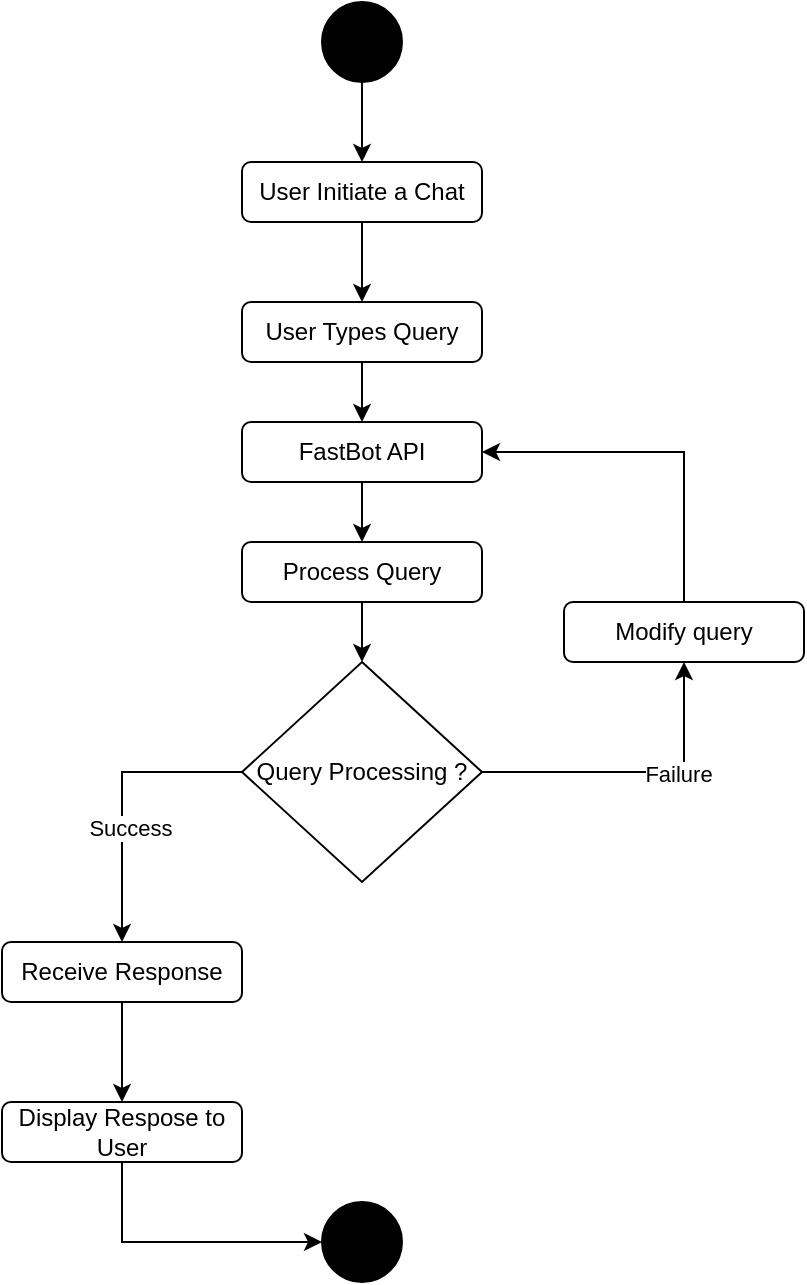 <mxfile version="24.7.12">
  <diagram id="C5RBs43oDa-KdzZeNtuy" name="Page-1">
    <mxGraphModel dx="984" dy="612" grid="1" gridSize="10" guides="1" tooltips="1" connect="1" arrows="1" fold="1" page="1" pageScale="1" pageWidth="827" pageHeight="1169" math="0" shadow="0">
      <root>
        <mxCell id="WIyWlLk6GJQsqaUBKTNV-0" />
        <mxCell id="WIyWlLk6GJQsqaUBKTNV-1" parent="WIyWlLk6GJQsqaUBKTNV-0" />
        <mxCell id="hN1p_wPI-tIlVskCNjmv-0" style="edgeStyle=orthogonalEdgeStyle;rounded=0;orthogonalLoop=1;jettySize=auto;html=1;exitX=0.5;exitY=1;exitDx=0;exitDy=0;entryX=0.5;entryY=0;entryDx=0;entryDy=0;" parent="WIyWlLk6GJQsqaUBKTNV-1" source="hN1p_wPI-tIlVskCNjmv-1" target="hN1p_wPI-tIlVskCNjmv-2" edge="1">
          <mxGeometry relative="1" as="geometry" />
        </mxCell>
        <mxCell id="hN1p_wPI-tIlVskCNjmv-1" value="" style="ellipse;whiteSpace=wrap;html=1;aspect=fixed;fillColor=#000000;" parent="WIyWlLk6GJQsqaUBKTNV-1" vertex="1">
          <mxGeometry x="399" y="40" width="40" height="40" as="geometry" />
        </mxCell>
        <mxCell id="hN1p_wPI-tIlVskCNjmv-19" style="edgeStyle=orthogonalEdgeStyle;rounded=0;orthogonalLoop=1;jettySize=auto;html=1;exitX=0.5;exitY=1;exitDx=0;exitDy=0;entryX=0.5;entryY=0;entryDx=0;entryDy=0;" parent="WIyWlLk6GJQsqaUBKTNV-1" source="hN1p_wPI-tIlVskCNjmv-2" target="hN1p_wPI-tIlVskCNjmv-3" edge="1">
          <mxGeometry relative="1" as="geometry" />
        </mxCell>
        <mxCell id="hN1p_wPI-tIlVskCNjmv-2" value="User Initiate a Chat" style="rounded=1;whiteSpace=wrap;html=1;" parent="WIyWlLk6GJQsqaUBKTNV-1" vertex="1">
          <mxGeometry x="359" y="120" width="120" height="30" as="geometry" />
        </mxCell>
        <mxCell id="hN1p_wPI-tIlVskCNjmv-18" style="edgeStyle=orthogonalEdgeStyle;rounded=0;orthogonalLoop=1;jettySize=auto;html=1;exitX=0.5;exitY=1;exitDx=0;exitDy=0;entryX=0.5;entryY=0;entryDx=0;entryDy=0;" parent="WIyWlLk6GJQsqaUBKTNV-1" source="hN1p_wPI-tIlVskCNjmv-3" target="hN1p_wPI-tIlVskCNjmv-4" edge="1">
          <mxGeometry relative="1" as="geometry" />
        </mxCell>
        <mxCell id="hN1p_wPI-tIlVskCNjmv-3" value="User Types Query" style="rounded=1;whiteSpace=wrap;html=1;" parent="WIyWlLk6GJQsqaUBKTNV-1" vertex="1">
          <mxGeometry x="359" y="190" width="120" height="30" as="geometry" />
        </mxCell>
        <mxCell id="hN1p_wPI-tIlVskCNjmv-17" style="edgeStyle=orthogonalEdgeStyle;rounded=0;orthogonalLoop=1;jettySize=auto;html=1;exitX=0.5;exitY=1;exitDx=0;exitDy=0;entryX=0.5;entryY=0;entryDx=0;entryDy=0;" parent="WIyWlLk6GJQsqaUBKTNV-1" source="hN1p_wPI-tIlVskCNjmv-4" target="hN1p_wPI-tIlVskCNjmv-5" edge="1">
          <mxGeometry relative="1" as="geometry" />
        </mxCell>
        <mxCell id="hN1p_wPI-tIlVskCNjmv-4" value="FastBot API" style="rounded=1;whiteSpace=wrap;html=1;" parent="WIyWlLk6GJQsqaUBKTNV-1" vertex="1">
          <mxGeometry x="359" y="250" width="120" height="30" as="geometry" />
        </mxCell>
        <mxCell id="hN1p_wPI-tIlVskCNjmv-16" style="edgeStyle=orthogonalEdgeStyle;rounded=0;orthogonalLoop=1;jettySize=auto;html=1;exitX=0.5;exitY=1;exitDx=0;exitDy=0;entryX=0.5;entryY=0;entryDx=0;entryDy=0;" parent="WIyWlLk6GJQsqaUBKTNV-1" source="hN1p_wPI-tIlVskCNjmv-5" target="hN1p_wPI-tIlVskCNjmv-6" edge="1">
          <mxGeometry relative="1" as="geometry" />
        </mxCell>
        <mxCell id="hN1p_wPI-tIlVskCNjmv-5" value="Process Query" style="rounded=1;whiteSpace=wrap;html=1;" parent="WIyWlLk6GJQsqaUBKTNV-1" vertex="1">
          <mxGeometry x="359" y="310" width="120" height="30" as="geometry" />
        </mxCell>
        <mxCell id="hN1p_wPI-tIlVskCNjmv-14" style="edgeStyle=orthogonalEdgeStyle;rounded=0;orthogonalLoop=1;jettySize=auto;html=1;exitX=0;exitY=0.5;exitDx=0;exitDy=0;entryX=0.5;entryY=0;entryDx=0;entryDy=0;" parent="WIyWlLk6GJQsqaUBKTNV-1" source="hN1p_wPI-tIlVskCNjmv-6" target="hN1p_wPI-tIlVskCNjmv-7" edge="1">
          <mxGeometry relative="1" as="geometry" />
        </mxCell>
        <mxCell id="hN1p_wPI-tIlVskCNjmv-20" value="Success" style="edgeLabel;html=1;align=center;verticalAlign=middle;resizable=0;points=[];" parent="hN1p_wPI-tIlVskCNjmv-14" vertex="1" connectable="0">
          <mxGeometry x="0.214" y="4" relative="1" as="geometry">
            <mxPoint as="offset" />
          </mxGeometry>
        </mxCell>
        <mxCell id="hN1p_wPI-tIlVskCNjmv-15" style="edgeStyle=orthogonalEdgeStyle;rounded=0;orthogonalLoop=1;jettySize=auto;html=1;exitX=1;exitY=0.5;exitDx=0;exitDy=0;entryX=0.5;entryY=1;entryDx=0;entryDy=0;" parent="WIyWlLk6GJQsqaUBKTNV-1" source="hN1p_wPI-tIlVskCNjmv-6" target="hN1p_wPI-tIlVskCNjmv-8" edge="1">
          <mxGeometry relative="1" as="geometry">
            <Array as="points">
              <mxPoint x="580" y="425" />
            </Array>
          </mxGeometry>
        </mxCell>
        <mxCell id="hN1p_wPI-tIlVskCNjmv-21" value="Failure" style="edgeLabel;html=1;align=center;verticalAlign=middle;resizable=0;points=[];" parent="hN1p_wPI-tIlVskCNjmv-15" vertex="1" connectable="0">
          <mxGeometry x="0.255" y="-1" relative="1" as="geometry">
            <mxPoint as="offset" />
          </mxGeometry>
        </mxCell>
        <mxCell id="hN1p_wPI-tIlVskCNjmv-6" value="Query Processing ?" style="rhombus;whiteSpace=wrap;html=1;" parent="WIyWlLk6GJQsqaUBKTNV-1" vertex="1">
          <mxGeometry x="359" y="370" width="120" height="110" as="geometry" />
        </mxCell>
        <mxCell id="hN1p_wPI-tIlVskCNjmv-13" style="edgeStyle=orthogonalEdgeStyle;rounded=0;orthogonalLoop=1;jettySize=auto;html=1;exitX=0.5;exitY=1;exitDx=0;exitDy=0;entryX=0.5;entryY=0;entryDx=0;entryDy=0;" parent="WIyWlLk6GJQsqaUBKTNV-1" source="hN1p_wPI-tIlVskCNjmv-7" target="hN1p_wPI-tIlVskCNjmv-9" edge="1">
          <mxGeometry relative="1" as="geometry" />
        </mxCell>
        <mxCell id="hN1p_wPI-tIlVskCNjmv-7" value="Receive Response" style="rounded=1;whiteSpace=wrap;html=1;" parent="WIyWlLk6GJQsqaUBKTNV-1" vertex="1">
          <mxGeometry x="239" y="510" width="120" height="30" as="geometry" />
        </mxCell>
        <mxCell id="mLq2Tzi-spaGP63HdiVM-0" style="edgeStyle=orthogonalEdgeStyle;rounded=0;orthogonalLoop=1;jettySize=auto;html=1;exitX=0.5;exitY=0;exitDx=0;exitDy=0;entryX=1;entryY=0.5;entryDx=0;entryDy=0;" edge="1" parent="WIyWlLk6GJQsqaUBKTNV-1" source="hN1p_wPI-tIlVskCNjmv-8" target="hN1p_wPI-tIlVskCNjmv-4">
          <mxGeometry relative="1" as="geometry" />
        </mxCell>
        <mxCell id="hN1p_wPI-tIlVskCNjmv-8" value="Modify query" style="rounded=1;whiteSpace=wrap;html=1;" parent="WIyWlLk6GJQsqaUBKTNV-1" vertex="1">
          <mxGeometry x="520" y="340" width="120" height="30" as="geometry" />
        </mxCell>
        <mxCell id="hN1p_wPI-tIlVskCNjmv-11" style="edgeStyle=orthogonalEdgeStyle;rounded=0;orthogonalLoop=1;jettySize=auto;html=1;exitX=0.5;exitY=1;exitDx=0;exitDy=0;entryX=0;entryY=0.5;entryDx=0;entryDy=0;" parent="WIyWlLk6GJQsqaUBKTNV-1" source="hN1p_wPI-tIlVskCNjmv-9" target="hN1p_wPI-tIlVskCNjmv-10" edge="1">
          <mxGeometry relative="1" as="geometry" />
        </mxCell>
        <mxCell id="hN1p_wPI-tIlVskCNjmv-9" value="Display Respose to User" style="rounded=1;whiteSpace=wrap;html=1;" parent="WIyWlLk6GJQsqaUBKTNV-1" vertex="1">
          <mxGeometry x="239" y="590" width="120" height="30" as="geometry" />
        </mxCell>
        <mxCell id="hN1p_wPI-tIlVskCNjmv-10" value="" style="ellipse;whiteSpace=wrap;html=1;aspect=fixed;fillColor=#000000;" parent="WIyWlLk6GJQsqaUBKTNV-1" vertex="1">
          <mxGeometry x="399" y="640" width="40" height="40" as="geometry" />
        </mxCell>
      </root>
    </mxGraphModel>
  </diagram>
</mxfile>
